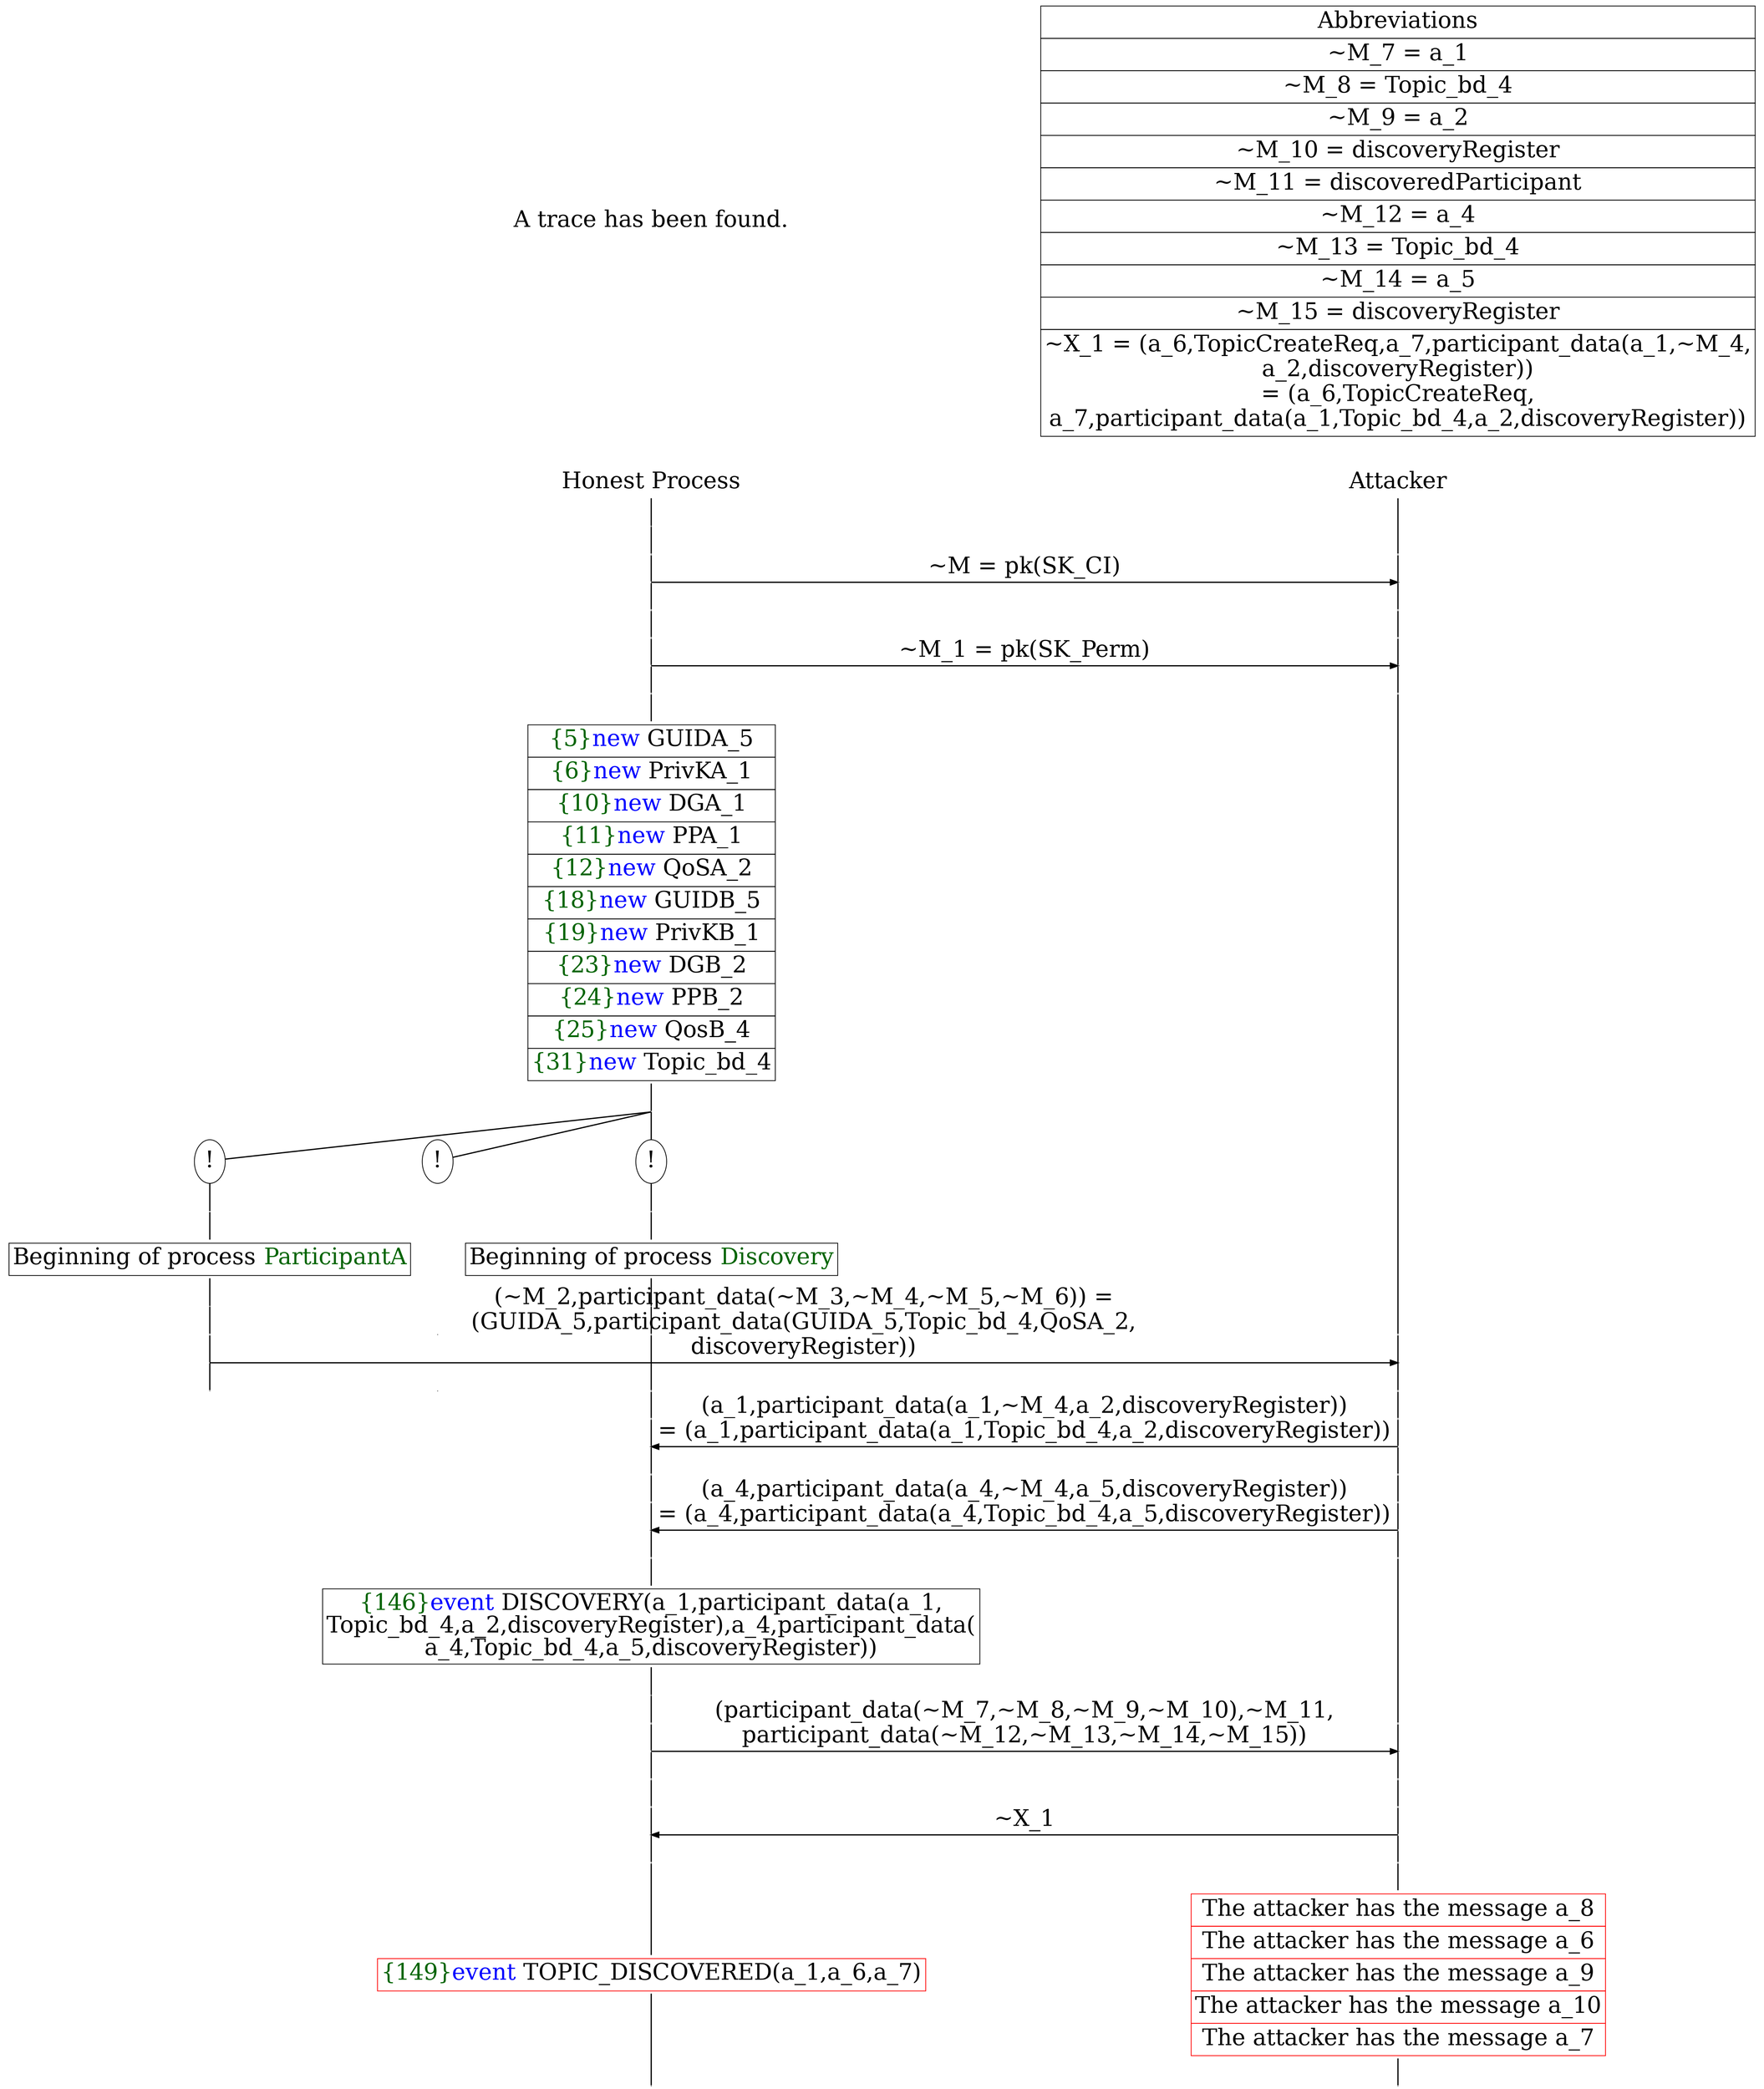 digraph {
graph [ordering = out]
edge [arrowhead = none, penwidth = 1.6, fontsize = 30]
node [shape = point, width = 0, height = 0, fontsize = 30]
Trace [label = <A trace has been found.<br/>
>, shape = plaintext]
P0__0 [label = "Honest Process", shape = plaintext]
P__0 [label = "Attacker", shape = plaintext]
Trace -> P0__0 [label = "", style = invisible, weight = 100]{rank = same; P0__0 P__0}
P0__0 -> P0__1 [label = <>, weight = 100]
P0__1 -> P0__2 [label = <>, weight = 100]
P__0 -> P__1 [label = <>, weight = 100]
{rank = same; P__1 P0__2}
P0__2 -> P0__3 [label = <>, weight = 100]
P__1 -> P__2 [label = <>, weight = 100]
{rank = same; P__2 P0__3}
P0__3 -> P__2 [label = <~M = pk(SK_CI)>, arrowhead = normal]
P0__3 -> P0__4 [label = <>, weight = 100]
P__2 -> P__3 [label = <>, weight = 100]
{rank = same; P__3 P0__4}
P0__4 -> P0__5 [label = <>, weight = 100]
P__3 -> P__4 [label = <>, weight = 100]
{rank = same; P__4 P0__5}
P0__5 -> P0__6 [label = <>, weight = 100]
P__4 -> P__5 [label = <>, weight = 100]
{rank = same; P__5 P0__6}
P0__6 -> P__5 [label = <~M_1 = pk(SK_Perm)>, arrowhead = normal]
P0__6 -> P0__7 [label = <>, weight = 100]
P__5 -> P__6 [label = <>, weight = 100]
{rank = same; P__6 P0__7}
P0__7 -> P0__8 [label = <>, weight = 100]
P0__8 [shape = plaintext, label = <<TABLE BORDER="0" CELLBORDER="1" CELLSPACING="0" CELLPADDING="4"> <TR><TD><FONT COLOR="darkgreen">{5}</FONT><FONT COLOR="blue">new </FONT>GUIDA_5</TD></TR><TR><TD><FONT COLOR="darkgreen">{6}</FONT><FONT COLOR="blue">new </FONT>PrivKA_1</TD></TR><TR><TD><FONT COLOR="darkgreen">{10}</FONT><FONT COLOR="blue">new </FONT>DGA_1</TD></TR><TR><TD><FONT COLOR="darkgreen">{11}</FONT><FONT COLOR="blue">new </FONT>PPA_1</TD></TR><TR><TD><FONT COLOR="darkgreen">{12}</FONT><FONT COLOR="blue">new </FONT>QoSA_2</TD></TR><TR><TD><FONT COLOR="darkgreen">{18}</FONT><FONT COLOR="blue">new </FONT>GUIDB_5</TD></TR><TR><TD><FONT COLOR="darkgreen">{19}</FONT><FONT COLOR="blue">new </FONT>PrivKB_1</TD></TR><TR><TD><FONT COLOR="darkgreen">{23}</FONT><FONT COLOR="blue">new </FONT>DGB_2</TD></TR><TR><TD><FONT COLOR="darkgreen">{24}</FONT><FONT COLOR="blue">new </FONT>PPB_2</TD></TR><TR><TD><FONT COLOR="darkgreen">{25}</FONT><FONT COLOR="blue">new </FONT>QosB_4</TD></TR><TR><TD><FONT COLOR="darkgreen">{31}</FONT><FONT COLOR="blue">new </FONT>Topic_bd_4</TD></TR></TABLE>>]
P0__8 -> P0__9 [label = <>, weight = 100]
/*RPar */
P0__9 -> P0_2__9 [label = <>]
P0__9 -> P0_1__9 [label = <>]
P0__9 -> P0_0__9 [label = <>]
P0__9 [label = "", fixedsize = false, width = 0, height = 0, shape = none]
{rank = same; P0_0__9 P0_1__9 P0_2__9}
P0_0__9 [label = "!", shape = ellipse]
P0_0_0__9 [label = "", fixedsize = false, width = 0, height = 0, shape = none]
P0_0__9 -> P0_0_0__9 [label = <>, weight = 100]
P0_0_0__9 -> P0_0_0__10 [label = <>, weight = 100]
P0_0_0__10 [shape = plaintext, label = <<TABLE BORDER="0" CELLBORDER="1" CELLSPACING="0" CELLPADDING="4"> <TR><TD>Beginning of process <FONT COLOR="darkgreen">Discovery</FONT></TD></TR></TABLE>>]
P0_0_0__10 -> P0_0_0__11 [label = <>, weight = 100]
P0_1__9 [label = "!", shape = ellipse]
P0_2__9 [label = "!", shape = ellipse]
P0_2_0__9 [label = "", fixedsize = false, width = 0, height = 0, shape = none]
P0_2__9 -> P0_2_0__9 [label = <>, weight = 100]
P0_2_0__9 -> P0_2_0__10 [label = <>, weight = 100]
P0_2_0__10 [shape = plaintext, label = <<TABLE BORDER="0" CELLBORDER="1" CELLSPACING="0" CELLPADDING="4"> <TR><TD>Beginning of process <FONT COLOR="darkgreen">ParticipantA</FONT></TD></TR></TABLE>>]
P0_2_0__10 -> P0_2_0__11 [label = <>, weight = 100]
P0_2_0__11 -> P0_2_0__12 [label = <>, weight = 100]
P0_1__10 [label = "", style = invisible]
P0_1__9 -> P0_1__10 [label = <>, weight = 100, style = invisible]
P0_0_0__11 -> P0_0_0__12 [label = <>, weight = 100]
P__6 -> P__7 [label = <>, weight = 100]
{rank = same; P__7 P0_0_0__12 P0_1__10 P0_2_0__12}
P0_2_0__12 -> P0_2_0__13 [label = <>, weight = 100]
P__7 -> P__8 [label = <>, weight = 100]
{rank = same; P__8 P0_2_0__13}
P0_2_0__13 -> P__8 [label = <(~M_2,participant_data(~M_3,~M_4,~M_5,~M_6)) =<br/>
(GUIDA_5,participant_data(GUIDA_5,Topic_bd_4,QoSA_2,<br/>
discoveryRegister))>, arrowhead = normal]
P0_2_0__13 -> P0_2_0__14 [label = <>, weight = 100]
P0_1__11 [label = "", style = invisible]
P0_1__10 -> P0_1__11 [label = <>, weight = 100, style = invisible]
P0_0_0__12 -> P0_0_0__13 [label = <>, weight = 100]
P__8 -> P__9 [label = <>, weight = 100]
{rank = same; P__9 P0_0_0__13 P0_1__11 P0_2_0__14}
P0_0_0__13 -> P0_0_0__14 [label = <>, weight = 100]
P__9 -> P__10 [label = <>, weight = 100]
{rank = same; P__10 P0_0_0__14}
P0_0_0__14 -> P0_0_0__15 [label = <>, weight = 100]
P__10 -> P__11 [label = <>, weight = 100]
{rank = same; P__11 P0_0_0__15}
P0_0_0__15 -> P__11 [label = <(a_1,participant_data(a_1,~M_4,a_2,discoveryRegister))<br/>
= (a_1,participant_data(a_1,Topic_bd_4,a_2,discoveryRegister))>, dir = back, arrowhead = normal]
P0_0_0__15 -> P0_0_0__16 [label = <>, weight = 100]
P__11 -> P__12 [label = <>, weight = 100]
{rank = same; P__12 P0_0_0__16}
P0_0_0__16 -> P0_0_0__17 [label = <>, weight = 100]
P__12 -> P__13 [label = <>, weight = 100]
{rank = same; P__13 P0_0_0__17}
P0_0_0__17 -> P0_0_0__18 [label = <>, weight = 100]
P__13 -> P__14 [label = <>, weight = 100]
{rank = same; P__14 P0_0_0__18}
P0_0_0__18 -> P__14 [label = <(a_4,participant_data(a_4,~M_4,a_5,discoveryRegister))<br/>
= (a_4,participant_data(a_4,Topic_bd_4,a_5,discoveryRegister))>, dir = back, arrowhead = normal]
P0_0_0__18 -> P0_0_0__19 [label = <>, weight = 100]
P__14 -> P__15 [label = <>, weight = 100]
{rank = same; P__15 P0_0_0__19}
P0_0_0__19 -> P0_0_0__20 [label = <>, weight = 100]
P0_0_0__20 [shape = plaintext, label = <<TABLE BORDER="0" CELLBORDER="1" CELLSPACING="0" CELLPADDING="4"> <TR><TD><FONT COLOR="darkgreen">{146}</FONT><FONT COLOR="blue">event</FONT> DISCOVERY(a_1,participant_data(a_1,<br/>
Topic_bd_4,a_2,discoveryRegister),a_4,participant_data(<br/>
a_4,Topic_bd_4,a_5,discoveryRegister))</TD></TR></TABLE>>]
P0_0_0__20 -> P0_0_0__21 [label = <>, weight = 100]
P0_0_0__21 -> P0_0_0__22 [label = <>, weight = 100]
P__15 -> P__16 [label = <>, weight = 100]
{rank = same; P__16 P0_0_0__22}
P0_0_0__22 -> P0_0_0__23 [label = <>, weight = 100]
P__16 -> P__17 [label = <>, weight = 100]
{rank = same; P__17 P0_0_0__23}
P0_0_0__23 -> P__17 [label = <(participant_data(~M_7,~M_8,~M_9,~M_10),~M_11,<br/>
participant_data(~M_12,~M_13,~M_14,~M_15))>, arrowhead = normal]
P0_0_0__23 -> P0_0_0__24 [label = <>, weight = 100]
P__17 -> P__18 [label = <>, weight = 100]
{rank = same; P__18 P0_0_0__24}
P0_0_0__24 -> P0_0_0__25 [label = <>, weight = 100]
P__18 -> P__19 [label = <>, weight = 100]
{rank = same; P__19 P0_0_0__25}
P0_0_0__25 -> P0_0_0__26 [label = <>, weight = 100]
P__19 -> P__20 [label = <>, weight = 100]
{rank = same; P__20 P0_0_0__26}
P0_0_0__26 -> P__20 [label = <~X_1>, dir = back, arrowhead = normal]
P0_0_0__26 -> P0_0_0__27 [label = <>, weight = 100]
P__20 -> P__21 [label = <>, weight = 100]
{rank = same; P__21 P0_0_0__27}
P0_0_0__27 -> P0_0_0__28 [label = <>, weight = 100]
P0_0_0__28 [color = red, shape = plaintext, label = <<TABLE BORDER="0" CELLBORDER="1" CELLSPACING="0" CELLPADDING="4"> <TR><TD><FONT COLOR="darkgreen">{149}</FONT><FONT COLOR="blue">event</FONT> TOPIC_DISCOVERED(a_1,a_6,a_7)</TD></TR></TABLE>>]
P0_0_0__28 -> P0_0_0__29 [label = <>, weight = 100]
P__21 -> P__22 [label = <>, weight = 100]
P__22 [color = red, shape = plaintext, label = <<TABLE BORDER="0" CELLBORDER="1" CELLSPACING="0" CELLPADDING="4"> <TR><TD>The attacker has the message a_8</TD></TR><TR><TD>The attacker has the message a_6</TD></TR><TR><TD>The attacker has the message a_9</TD></TR><TR><TD>The attacker has the message a_10</TD></TR><TR><TD>The attacker has the message a_7</TD></TR></TABLE>>]
P__22 -> P__23 [label = <>, weight = 100]
Abbrev [shape = plaintext, label = <<TABLE BORDER="0" CELLBORDER="1" CELLSPACING="0" CELLPADDING="4"><TR> <TD> Abbreviations </TD></TR><TR><TD>~M_7 = a_1</TD></TR><TR><TD>~M_8 = Topic_bd_4</TD></TR><TR><TD>~M_9 = a_2</TD></TR><TR><TD>~M_10 = discoveryRegister</TD></TR><TR><TD>~M_11 = discoveredParticipant</TD></TR><TR><TD>~M_12 = a_4</TD></TR><TR><TD>~M_13 = Topic_bd_4</TD></TR><TR><TD>~M_14 = a_5</TD></TR><TR><TD>~M_15 = discoveryRegister</TD></TR><TR><TD>~X_1 = (a_6,TopicCreateReq,a_7,participant_data(a_1,~M_4,<br/>
a_2,discoveryRegister))<br/>
= (a_6,TopicCreateReq,<br/>
a_7,participant_data(a_1,Topic_bd_4,a_2,discoveryRegister))</TD></TR></TABLE>>]Abbrev -> P__0 [style = invisible, weight =100]}